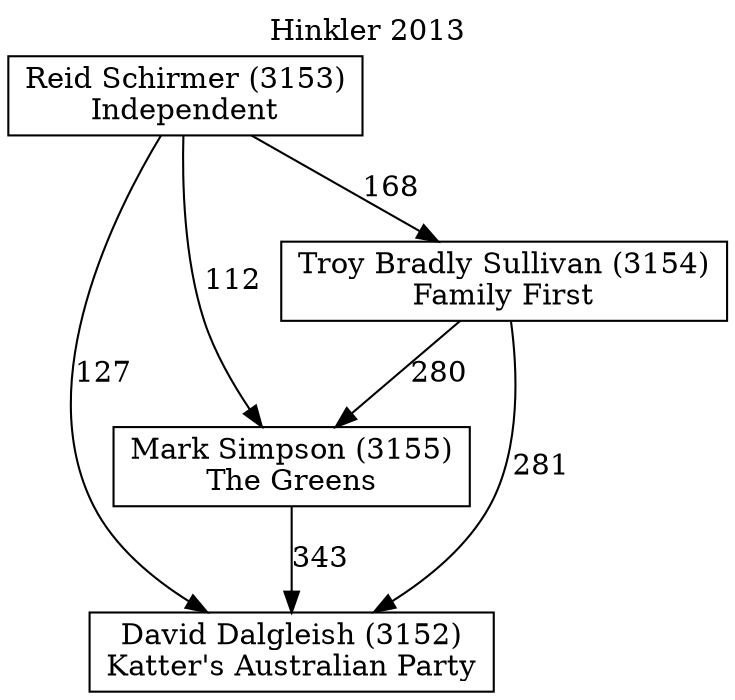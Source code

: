 // House preference flow
digraph "David Dalgleish (3152)_Hinkler_2013" {
	graph [label="Hinkler 2013" labelloc=t mclimit=10]
	node [shape=box]
	"David Dalgleish (3152)" [label="David Dalgleish (3152)
Katter's Australian Party"]
	"Mark Simpson (3155)" [label="Mark Simpson (3155)
The Greens"]
	"Troy Bradly Sullivan (3154)" [label="Troy Bradly Sullivan (3154)
Family First"]
	"Reid Schirmer (3153)" [label="Reid Schirmer (3153)
Independent"]
	"Mark Simpson (3155)" -> "David Dalgleish (3152)" [label=343]
	"Troy Bradly Sullivan (3154)" -> "Mark Simpson (3155)" [label=280]
	"Reid Schirmer (3153)" -> "Troy Bradly Sullivan (3154)" [label=168]
	"Troy Bradly Sullivan (3154)" -> "David Dalgleish (3152)" [label=281]
	"Reid Schirmer (3153)" -> "David Dalgleish (3152)" [label=127]
	"Reid Schirmer (3153)" -> "Mark Simpson (3155)" [label=112]
}
